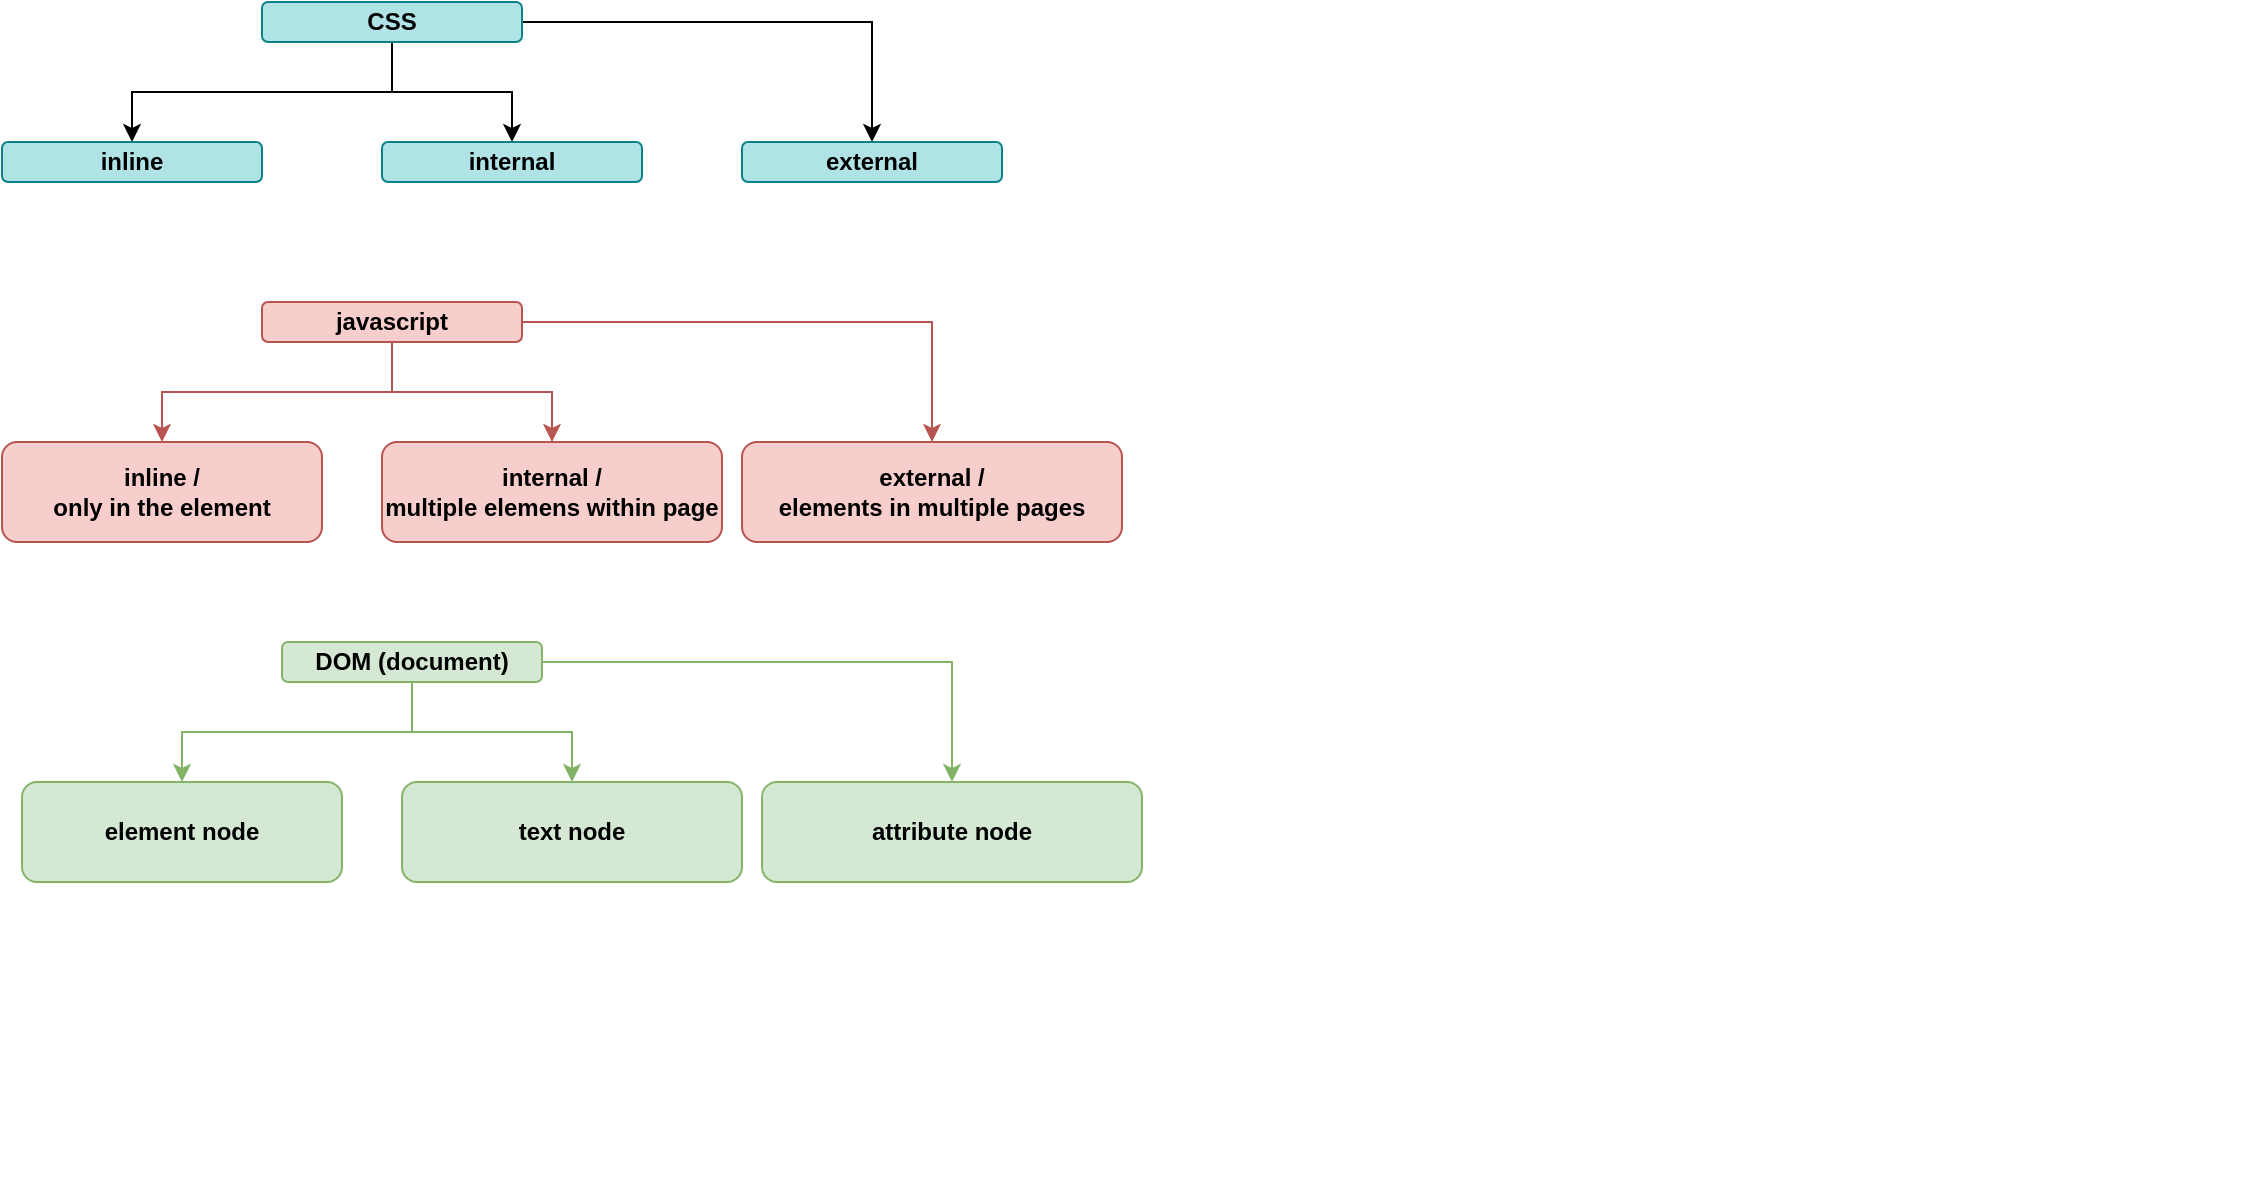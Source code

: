 <mxfile version="15.2.7" type="device" pages="2"><diagram id="1_4Z139V7WiwiXD8SHDp" name="gs"><mxGraphModel dx="1024" dy="600" grid="1" gridSize="10" guides="1" tooltips="1" connect="1" arrows="1" fold="1" page="1" pageScale="1" pageWidth="850" pageHeight="1100" math="0" shadow="0"><root><mxCell id="g_lOobqtosyXDGBdicn9-0"/><mxCell id="g_lOobqtosyXDGBdicn9-1" parent="g_lOobqtosyXDGBdicn9-0"/><mxCell id="4zdrV89574Bj3wTv04Zg-2" value="" style="edgeStyle=orthogonalEdgeStyle;rounded=0;orthogonalLoop=1;jettySize=auto;html=1;" edge="1" parent="g_lOobqtosyXDGBdicn9-1" source="4zdrV89574Bj3wTv04Zg-0" target="4zdrV89574Bj3wTv04Zg-1"><mxGeometry relative="1" as="geometry"/></mxCell><mxCell id="4zdrV89574Bj3wTv04Zg-4" value="" style="edgeStyle=orthogonalEdgeStyle;rounded=0;orthogonalLoop=1;jettySize=auto;html=1;" edge="1" parent="g_lOobqtosyXDGBdicn9-1" source="4zdrV89574Bj3wTv04Zg-0" target="4zdrV89574Bj3wTv04Zg-3"><mxGeometry relative="1" as="geometry"/></mxCell><mxCell id="4zdrV89574Bj3wTv04Zg-6" value="" style="edgeStyle=orthogonalEdgeStyle;rounded=0;orthogonalLoop=1;jettySize=auto;html=1;" edge="1" parent="g_lOobqtosyXDGBdicn9-1" source="4zdrV89574Bj3wTv04Zg-0" target="4zdrV89574Bj3wTv04Zg-5"><mxGeometry relative="1" as="geometry"/></mxCell><mxCell id="4zdrV89574Bj3wTv04Zg-0" value="CSS" style="rounded=1;whiteSpace=wrap;html=1;fillColor=#b0e3e6;strokeColor=#0e8088;fontStyle=1;verticalAlign=middle;" vertex="1" parent="g_lOobqtosyXDGBdicn9-1"><mxGeometry x="140" y="50" width="130" height="20" as="geometry"/></mxCell><mxCell id="4zdrV89574Bj3wTv04Zg-1" value="inline" style="rounded=1;whiteSpace=wrap;html=1;fillColor=#b0e3e6;strokeColor=#0e8088;fontStyle=1;verticalAlign=middle;" vertex="1" parent="g_lOobqtosyXDGBdicn9-1"><mxGeometry x="10" y="120" width="130" height="20" as="geometry"/></mxCell><mxCell id="4zdrV89574Bj3wTv04Zg-3" value="internal" style="rounded=1;whiteSpace=wrap;html=1;fillColor=#b0e3e6;strokeColor=#0e8088;fontStyle=1;verticalAlign=middle;" vertex="1" parent="g_lOobqtosyXDGBdicn9-1"><mxGeometry x="200" y="120" width="130" height="20" as="geometry"/></mxCell><mxCell id="4zdrV89574Bj3wTv04Zg-5" value="external" style="rounded=1;whiteSpace=wrap;html=1;fillColor=#b0e3e6;strokeColor=#0e8088;fontStyle=1;verticalAlign=middle;" vertex="1" parent="g_lOobqtosyXDGBdicn9-1"><mxGeometry x="380" y="120" width="130" height="20" as="geometry"/></mxCell><mxCell id="4zdrV89574Bj3wTv04Zg-7" value="" style="edgeStyle=orthogonalEdgeStyle;rounded=0;orthogonalLoop=1;jettySize=auto;html=1;fillColor=#f8cecc;strokeColor=#b85450;" edge="1" parent="g_lOobqtosyXDGBdicn9-1" source="4zdrV89574Bj3wTv04Zg-10" target="4zdrV89574Bj3wTv04Zg-11"><mxGeometry relative="1" as="geometry"/></mxCell><mxCell id="4zdrV89574Bj3wTv04Zg-8" value="" style="edgeStyle=orthogonalEdgeStyle;rounded=0;orthogonalLoop=1;jettySize=auto;html=1;fillColor=#f8cecc;strokeColor=#b85450;" edge="1" parent="g_lOobqtosyXDGBdicn9-1" source="4zdrV89574Bj3wTv04Zg-10" target="4zdrV89574Bj3wTv04Zg-12"><mxGeometry relative="1" as="geometry"/></mxCell><mxCell id="4zdrV89574Bj3wTv04Zg-9" value="" style="edgeStyle=orthogonalEdgeStyle;rounded=0;orthogonalLoop=1;jettySize=auto;html=1;fillColor=#f8cecc;strokeColor=#b85450;" edge="1" parent="g_lOobqtosyXDGBdicn9-1" source="4zdrV89574Bj3wTv04Zg-10" target="4zdrV89574Bj3wTv04Zg-13"><mxGeometry relative="1" as="geometry"/></mxCell><mxCell id="4zdrV89574Bj3wTv04Zg-10" value="javascript" style="rounded=1;whiteSpace=wrap;html=1;fillColor=#f8cecc;strokeColor=#b85450;fontStyle=1;verticalAlign=middle;" vertex="1" parent="g_lOobqtosyXDGBdicn9-1"><mxGeometry x="140" y="200" width="130" height="20" as="geometry"/></mxCell><mxCell id="4zdrV89574Bj3wTv04Zg-11" value="inline /&lt;br&gt;only in the element" style="rounded=1;whiteSpace=wrap;html=1;fillColor=#f8cecc;strokeColor=#b85450;fontStyle=1;verticalAlign=middle;" vertex="1" parent="g_lOobqtosyXDGBdicn9-1"><mxGeometry x="10" y="270" width="160" height="50" as="geometry"/></mxCell><mxCell id="4zdrV89574Bj3wTv04Zg-12" value="internal /&lt;br&gt;multiple elemens within page" style="rounded=1;whiteSpace=wrap;html=1;fillColor=#f8cecc;strokeColor=#b85450;fontStyle=1;verticalAlign=middle;" vertex="1" parent="g_lOobqtosyXDGBdicn9-1"><mxGeometry x="200" y="270" width="170" height="50" as="geometry"/></mxCell><mxCell id="4zdrV89574Bj3wTv04Zg-13" value="external /&lt;br&gt;elements in multiple pages" style="rounded=1;whiteSpace=wrap;html=1;fillColor=#f8cecc;strokeColor=#b85450;fontStyle=1;verticalAlign=middle;" vertex="1" parent="g_lOobqtosyXDGBdicn9-1"><mxGeometry x="380" y="270" width="190" height="50" as="geometry"/></mxCell><mxCell id="zhDHi4x5fIOoiOvQAqzj-0" value="" style="edgeStyle=orthogonalEdgeStyle;rounded=0;orthogonalLoop=1;jettySize=auto;html=1;fillColor=#d5e8d4;strokeColor=#82b366;" edge="1" parent="g_lOobqtosyXDGBdicn9-1" source="zhDHi4x5fIOoiOvQAqzj-3" target="zhDHi4x5fIOoiOvQAqzj-4"><mxGeometry relative="1" as="geometry"/></mxCell><mxCell id="zhDHi4x5fIOoiOvQAqzj-1" value="" style="edgeStyle=orthogonalEdgeStyle;rounded=0;orthogonalLoop=1;jettySize=auto;html=1;fillColor=#d5e8d4;strokeColor=#82b366;" edge="1" parent="g_lOobqtosyXDGBdicn9-1" source="zhDHi4x5fIOoiOvQAqzj-3" target="zhDHi4x5fIOoiOvQAqzj-5"><mxGeometry relative="1" as="geometry"/></mxCell><mxCell id="zhDHi4x5fIOoiOvQAqzj-2" value="" style="edgeStyle=orthogonalEdgeStyle;rounded=0;orthogonalLoop=1;jettySize=auto;html=1;fillColor=#d5e8d4;strokeColor=#82b366;" edge="1" parent="g_lOobqtosyXDGBdicn9-1" source="zhDHi4x5fIOoiOvQAqzj-3" target="zhDHi4x5fIOoiOvQAqzj-6"><mxGeometry relative="1" as="geometry"/></mxCell><mxCell id="zhDHi4x5fIOoiOvQAqzj-3" value="DOM (document)" style="rounded=1;whiteSpace=wrap;html=1;fillColor=#d5e8d4;strokeColor=#82b366;fontStyle=1;verticalAlign=middle;" vertex="1" parent="g_lOobqtosyXDGBdicn9-1"><mxGeometry x="150" y="370" width="130" height="20" as="geometry"/></mxCell><mxCell id="zhDHi4x5fIOoiOvQAqzj-4" value="element node" style="rounded=1;whiteSpace=wrap;html=1;fillColor=#d5e8d4;strokeColor=#82b366;fontStyle=1;verticalAlign=middle;" vertex="1" parent="g_lOobqtosyXDGBdicn9-1"><mxGeometry x="20" y="440" width="160" height="50" as="geometry"/></mxCell><mxCell id="zhDHi4x5fIOoiOvQAqzj-5" value="text node" style="rounded=1;whiteSpace=wrap;html=1;fillColor=#d5e8d4;strokeColor=#82b366;fontStyle=1;verticalAlign=middle;" vertex="1" parent="g_lOobqtosyXDGBdicn9-1"><mxGeometry x="210" y="440" width="170" height="50" as="geometry"/></mxCell><mxCell id="zhDHi4x5fIOoiOvQAqzj-6" value="attribute node" style="rounded=1;whiteSpace=wrap;html=1;fillColor=#d5e8d4;strokeColor=#82b366;fontStyle=1;verticalAlign=middle;" vertex="1" parent="g_lOobqtosyXDGBdicn9-1"><mxGeometry x="390" y="440" width="190" height="50" as="geometry"/></mxCell><mxCell id="UGPd2qX_xfwNrSM4BwIG-0" value="" style="shape=image;verticalLabelPosition=bottom;labelBackgroundColor=#ffffff;verticalAlign=top;aspect=fixed;imageAspect=0;image=https://upload.wikimedia.org/wikipedia/commons/thumb/5/5a/DOM-model.svg/800px-DOM-model.svg.png;" vertex="1" parent="g_lOobqtosyXDGBdicn9-1"><mxGeometry x="630" y="120" width="502" height="520" as="geometry"/></mxCell></root></mxGraphModel></diagram><diagram id="XIYr9zcDAnUFr8Bkbl3a" name="client server"><mxGraphModel dx="1024" dy="600" grid="1" gridSize="10" guides="1" tooltips="1" connect="1" arrows="1" fold="1" page="1" pageScale="1" pageWidth="850" pageHeight="1100" math="0" shadow="0"><root><mxCell id="3JYWAok6IBEfa0YAaXhx-0"/><mxCell id="3JYWAok6IBEfa0YAaXhx-1" parent="3JYWAok6IBEfa0YAaXhx-0"/><mxCell id="3JYWAok6IBEfa0YAaXhx-5" style="edgeStyle=orthogonalEdgeStyle;rounded=0;orthogonalLoop=1;jettySize=auto;html=1;entryX=0;entryY=0.605;entryDx=0;entryDy=0;entryPerimeter=0;" edge="1" parent="3JYWAok6IBEfa0YAaXhx-1" source="3JYWAok6IBEfa0YAaXhx-2" target="3JYWAok6IBEfa0YAaXhx-3"><mxGeometry relative="1" as="geometry"/></mxCell><mxCell id="3JYWAok6IBEfa0YAaXhx-6" value="wipro.com" style="edgeLabel;html=1;align=center;verticalAlign=middle;resizable=0;points=[];" vertex="1" connectable="0" parent="3JYWAok6IBEfa0YAaXhx-5"><mxGeometry x="-0.783" y="1" relative="1" as="geometry"><mxPoint as="offset"/></mxGeometry></mxCell><mxCell id="3JYWAok6IBEfa0YAaXhx-2" value="Browser" style="dashed=0;outlineConnect=0;html=1;align=center;labelPosition=center;verticalLabelPosition=bottom;verticalAlign=top;shape=mxgraph.weblogos.chrome" vertex="1" parent="3JYWAok6IBEfa0YAaXhx-1"><mxGeometry x="100" y="53" width="100" height="107" as="geometry"/></mxCell><mxCell id="3JYWAok6IBEfa0YAaXhx-3" value="wipro.com" style="aspect=fixed;perimeter=ellipsePerimeter;html=1;align=center;shadow=0;dashed=0;spacingTop=3;image;image=img/lib/active_directory/web_server.svg;" vertex="1" parent="3JYWAok6IBEfa0YAaXhx-1"><mxGeometry x="660" y="40" width="88" height="110" as="geometry"/></mxCell><mxCell id="3JYWAok6IBEfa0YAaXhx-8" value="HTTPRequest / URL" style="rounded=1;whiteSpace=wrap;html=1;fillColor=#ffcd28;strokeColor=#d79b00;gradientColor=#ffa500;" vertex="1" parent="3JYWAok6IBEfa0YAaXhx-1"><mxGeometry x="220" y="60" width="220" height="30" as="geometry"/></mxCell><mxCell id="3JYWAok6IBEfa0YAaXhx-10" style="edgeStyle=orthogonalEdgeStyle;rounded=0;orthogonalLoop=1;jettySize=auto;html=1;" edge="1" parent="3JYWAok6IBEfa0YAaXhx-1" source="3JYWAok6IBEfa0YAaXhx-9" target="3JYWAok6IBEfa0YAaXhx-2"><mxGeometry relative="1" as="geometry"/></mxCell><mxCell id="3JYWAok6IBEfa0YAaXhx-9" value="Home Page" style="dashed=0;outlineConnect=0;html=1;align=center;labelPosition=center;verticalLabelPosition=bottom;verticalAlign=top;shape=mxgraph.weblogos.html5" vertex="1" parent="3JYWAok6IBEfa0YAaXhx-1"><mxGeometry x="620" y="180" width="52.4" height="74" as="geometry"/></mxCell><mxCell id="3JYWAok6IBEfa0YAaXhx-11" value="HTTPResponse / HTML document" style="rounded=1;whiteSpace=wrap;html=1;fillColor=#ffcd28;strokeColor=#d79b00;gradientColor=#ffa500;" vertex="1" parent="3JYWAok6IBEfa0YAaXhx-1"><mxGeometry x="360" y="180" width="220" height="30" as="geometry"/></mxCell><mxCell id="3JYWAok6IBEfa0YAaXhx-12" value="Document Object Model&lt;br&gt;DOM Tree" style="rounded=1;whiteSpace=wrap;html=1;fillColor=#b0e3e6;strokeColor=#0e8088;fontStyle=1;" vertex="1" parent="3JYWAok6IBEfa0YAaXhx-1"><mxGeometry x="120" y="230" width="190" height="60" as="geometry"/></mxCell></root></mxGraphModel></diagram></mxfile>